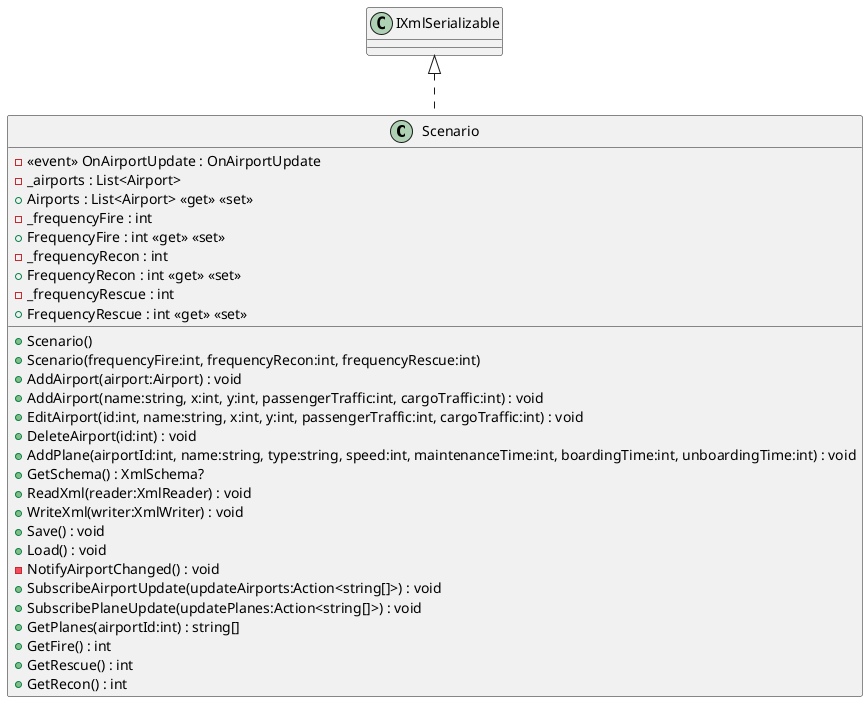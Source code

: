 @startuml
class Scenario {
    -  <<event>> OnAirportUpdate : OnAirportUpdate 
    - _airports : List<Airport>
    + Airports : List<Airport> <<get>> <<set>>
    - _frequencyFire : int
    + FrequencyFire : int <<get>> <<set>>
    - _frequencyRecon : int
    + FrequencyRecon : int <<get>> <<set>>
    - _frequencyRescue : int
    + FrequencyRescue : int <<get>> <<set>>
    + Scenario()
    + Scenario(frequencyFire:int, frequencyRecon:int, frequencyRescue:int)
    + AddAirport(airport:Airport) : void
    + AddAirport(name:string, x:int, y:int, passengerTraffic:int, cargoTraffic:int) : void
    + EditAirport(id:int, name:string, x:int, y:int, passengerTraffic:int, cargoTraffic:int) : void
    + DeleteAirport(id:int) : void
    + AddPlane(airportId:int, name:string, type:string, speed:int, maintenanceTime:int, boardingTime:int, unboardingTime:int) : void
    + GetSchema() : XmlSchema?
    + ReadXml(reader:XmlReader) : void
    + WriteXml(writer:XmlWriter) : void
    + Save() : void
    + Load() : void
    - NotifyAirportChanged() : void
    + SubscribeAirportUpdate(updateAirports:Action<string[]>) : void
    + SubscribePlaneUpdate(updatePlanes:Action<string[]>) : void
    + GetPlanes(airportId:int) : string[]
    + GetFire() : int
    + GetRescue() : int
    + GetRecon() : int
}
IXmlSerializable <|-. Scenario
@enduml
